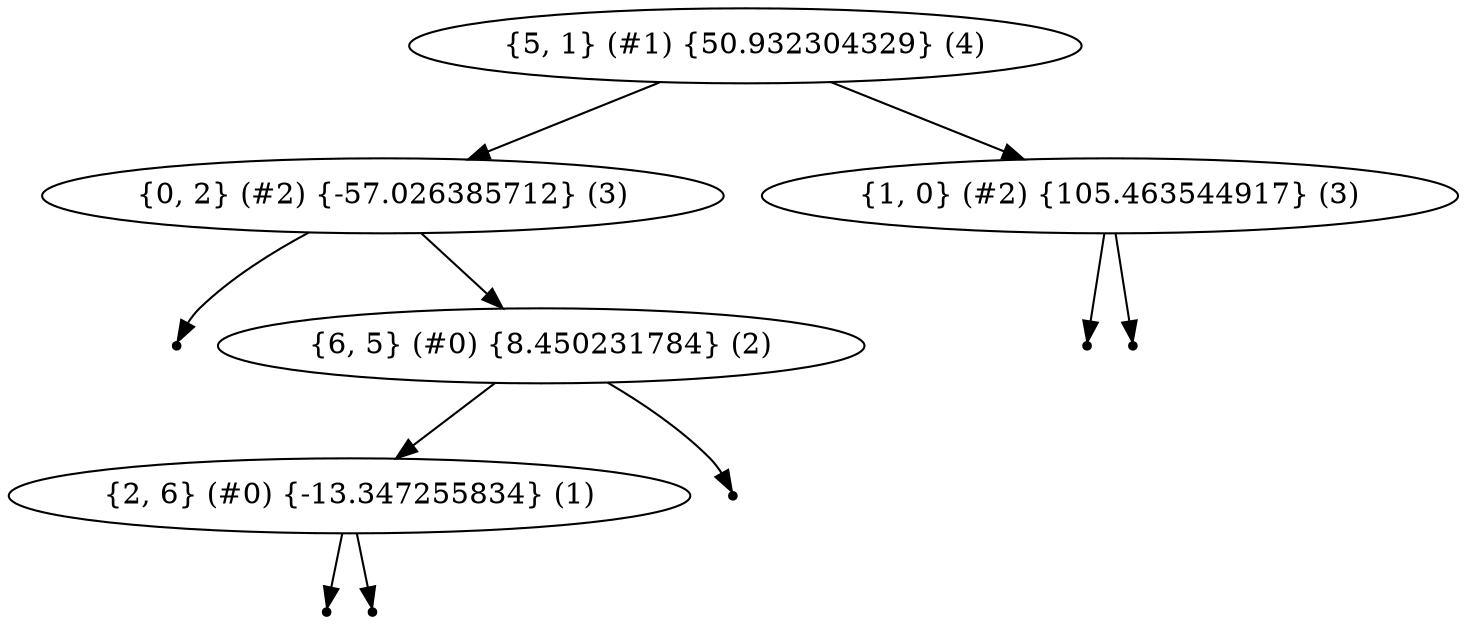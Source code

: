 digraph {
graph [ordering="out"]
"{5, 1} (#1) {50.932304329} (4)"
"{5, 1} (#1) {50.932304329} (4)" -> "{0, 2} (#2) {-57.026385712} (3)"
"null{0, 2} (#2) {-57.026385712}-0" [shape=point];
"{0, 2} (#2) {-57.026385712} (3)" -> "null{0, 2} (#2) {-57.026385712}-0";
"{0, 2} (#2) {-57.026385712} (3)" -> "{6, 5} (#0) {8.450231784} (2)"
"{6, 5} (#0) {8.450231784} (2)" -> "{2, 6} (#0) {-13.347255834} (1)"
"null{2, 6} (#0) {-13.347255834}-0" [shape=point];
"{2, 6} (#0) {-13.347255834} (1)" -> "null{2, 6} (#0) {-13.347255834}-0";
"null{2, 6} (#0) {-13.347255834}-1" [shape=point];
"{2, 6} (#0) {-13.347255834} (1)" -> "null{2, 6} (#0) {-13.347255834}-1";
"null{6, 5} (#0) {8.450231784}-1" [shape=point];
"{6, 5} (#0) {8.450231784} (2)" -> "null{6, 5} (#0) {8.450231784}-1";
"{5, 1} (#1) {50.932304329} (4)" -> "{1, 0} (#2) {105.463544917} (3)"
"null{1, 0} (#2) {105.463544917}-0" [shape=point];
"{1, 0} (#2) {105.463544917} (3)" -> "null{1, 0} (#2) {105.463544917}-0";
"null{1, 0} (#2) {105.463544917}-1" [shape=point];
"{1, 0} (#2) {105.463544917} (3)" -> "null{1, 0} (#2) {105.463544917}-1";
}
